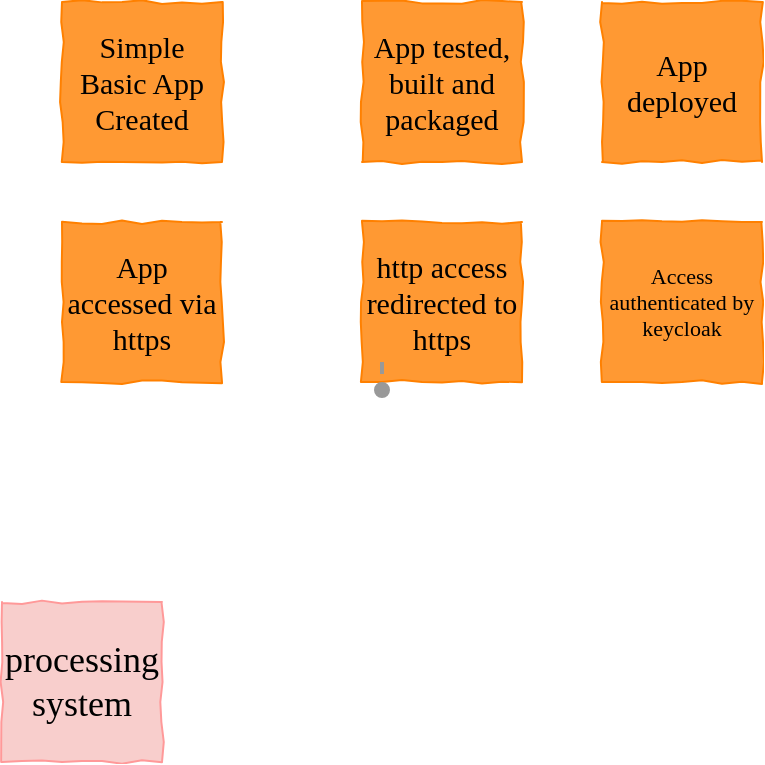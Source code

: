 <mxfile version="21.2.8" type="device">
  <diagram name="Page-1" id="EEDCB2eksFTo1AQLWxVl">
    <mxGraphModel dx="812" dy="566" grid="1" gridSize="10" guides="1" tooltips="1" connect="1" arrows="1" fold="1" page="1" pageScale="1" pageWidth="827" pageHeight="1169" math="0" shadow="0">
      <root>
        <mxCell id="0" />
        <mxCell id="1" parent="0" />
        <mxCell id="rHV1BqbBRuV2htzgotiL-1" value="Simple Basic App Created" style="whiteSpace=wrap;aspect=fixed;fillColor=#FF9933;strokeColor=#FF8000;sketch=1;shadow=0;rounded=0;sketchStyle=comic;fontFamily=Comic Sans MS;fontSize=15;labelBackgroundColor=none;labelBorderColor=none;fontColor=#000000;" vertex="1" parent="1">
          <mxGeometry x="200" y="140" width="80" height="80" as="geometry" />
        </mxCell>
        <mxCell id="rHV1BqbBRuV2htzgotiL-2" value="App tested, built and packaged" style="whiteSpace=wrap;aspect=fixed;fillColor=#FF9933;strokeColor=#FF8000;sketch=1;shadow=0;rounded=0;sketchStyle=comic;fontFamily=Comic Sans MS;fontSize=15;labelBackgroundColor=none;labelBorderColor=none;fontColor=#000000;" vertex="1" parent="1">
          <mxGeometry x="350" y="140" width="80" height="80" as="geometry" />
        </mxCell>
        <mxCell id="rHV1BqbBRuV2htzgotiL-3" value="App deployed" style="whiteSpace=wrap;aspect=fixed;fillColor=#FF9933;strokeColor=#FF8000;sketch=1;shadow=0;rounded=0;sketchStyle=comic;fontFamily=Comic Sans MS;fontSize=15;labelBackgroundColor=none;labelBorderColor=none;fontColor=#000000;" vertex="1" parent="1">
          <mxGeometry x="470" y="140" width="80" height="80" as="geometry" />
        </mxCell>
        <mxCell id="rHV1BqbBRuV2htzgotiL-4" value="App accessed via https" style="whiteSpace=wrap;aspect=fixed;fillColor=#FF9933;strokeColor=#FF8000;sketch=1;shadow=0;rounded=0;sketchStyle=comic;fontFamily=Comic Sans MS;fontSize=15;labelBackgroundColor=none;labelBorderColor=none;fontColor=#000000;" vertex="1" parent="1">
          <mxGeometry x="200" y="250" width="80" height="80" as="geometry" />
        </mxCell>
        <mxCell id="rHV1BqbBRuV2htzgotiL-5" value="http access redirected to https" style="whiteSpace=wrap;aspect=fixed;fillColor=#FF9933;strokeColor=#FF8000;sketch=1;shadow=0;rounded=0;sketchStyle=comic;fontFamily=Comic Sans MS;fontSize=15;labelBackgroundColor=none;labelBorderColor=none;fontColor=#000000;" vertex="1" parent="1">
          <mxGeometry x="350" y="250" width="80" height="80" as="geometry" />
        </mxCell>
        <mxCell id="rHV1BqbBRuV2htzgotiL-6" value="Access authenticated by keycloak" style="whiteSpace=wrap;aspect=fixed;fillColor=#FF9933;strokeColor=#FF8000;sketch=1;shadow=0;rounded=0;sketchStyle=comic;fontFamily=Comic Sans MS;fontSize=11;labelBackgroundColor=none;labelBorderColor=none;fontColor=#000000;" vertex="1" parent="1">
          <mxGeometry x="470" y="250" width="80" height="80" as="geometry" />
        </mxCell>
        <mxCell id="rHV1BqbBRuV2htzgotiL-7" value="" style="endArrow=oval;dashed=1;html=1;rounded=0;fontFamily=Shadows Into Light;fontSize=14;strokeColor=#999999;strokeWidth=2;endFill=1;exitX=0;exitY=1;exitDx=0;exitDy=0;fontColor=#000000;" edge="1" parent="1">
          <mxGeometry width="50" height="50" relative="1" as="geometry">
            <mxPoint x="360" y="320" as="sourcePoint" />
            <mxPoint x="360" y="334" as="targetPoint" />
          </mxGeometry>
        </mxCell>
        <mxCell id="rHV1BqbBRuV2htzgotiL-9" value="processing system" style="whiteSpace=wrap;aspect=fixed;fillColor=#F8CECC;strokeColor=#FF9999;sketch=1;shadow=0;rounded=0;sketchStyle=comic;fontFamily=Shadows Into Light;fontSize=18;labelBackgroundColor=none;labelBorderColor=none;fontColor=#000000;" vertex="1" parent="1">
          <mxGeometry x="170" y="440" width="80" height="80" as="geometry" />
        </mxCell>
      </root>
    </mxGraphModel>
  </diagram>
</mxfile>
